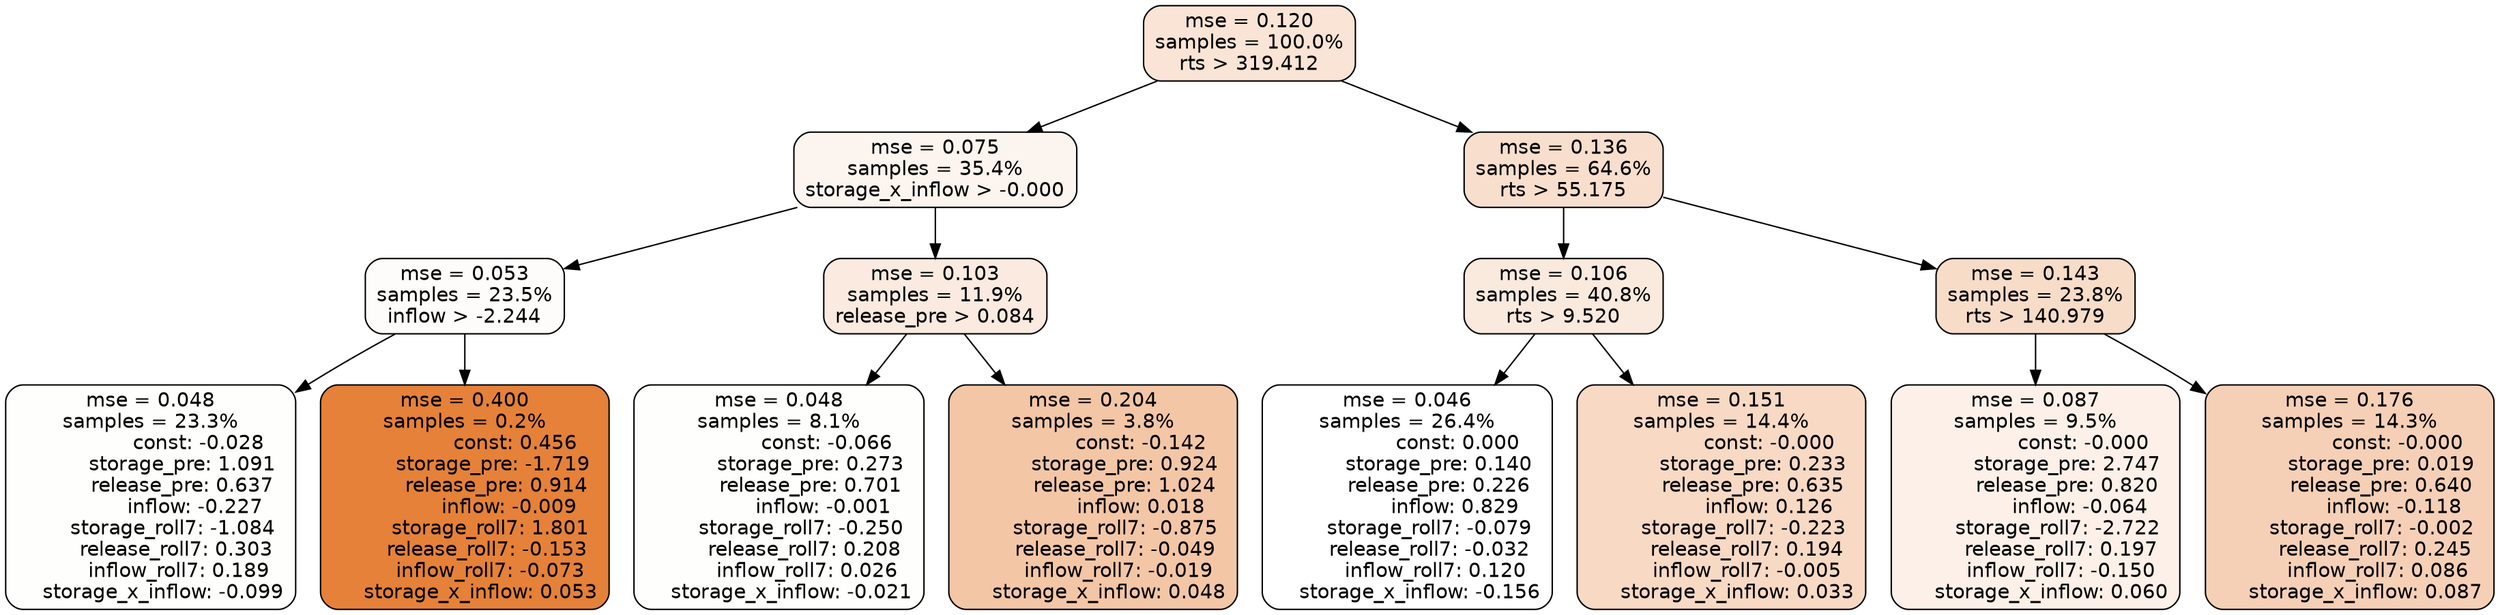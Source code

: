 digraph tree {
node [shape=rectangle, style="filled, rounded", color="black", fontname=helvetica] ;
edge [fontname=helvetica] ;
	"0" [label="mse = 0.120
samples = 100.0%
rts > 319.412", fillcolor="#f9e4d5"]
	"8" [label="mse = 0.075
samples = 35.4%
storage_x_inflow > -0.000", fillcolor="#fcf4ee"]
	"1" [label="mse = 0.136
samples = 64.6%
rts > 55.175", fillcolor="#f8decc"]
	"9" [label="mse = 0.053
samples = 23.5%
inflow > -2.244", fillcolor="#fefcfa"]
	"12" [label="mse = 0.103
samples = 11.9%
release_pre > 0.084", fillcolor="#faeadf"]
	"2" [label="mse = 0.106
samples = 40.8%
rts > 9.520", fillcolor="#fae9dd"]
	"5" [label="mse = 0.143
samples = 23.8%
rts > 140.979", fillcolor="#f7dcc8"]
	"11" [label="mse = 0.048
samples = 23.3%
               const: -0.028
          storage_pre: 1.091
          release_pre: 0.637
              inflow: -0.227
       storage_roll7: -1.084
        release_roll7: 0.303
         inflow_roll7: 0.189
    storage_x_inflow: -0.099", fillcolor="#fefefd"]
	"10" [label="mse = 0.400
samples = 0.2%
                const: 0.456
         storage_pre: -1.719
          release_pre: 0.914
              inflow: -0.009
        storage_roll7: 1.801
       release_roll7: -0.153
        inflow_roll7: -0.073
     storage_x_inflow: 0.053", fillcolor="#e58139"]
	"13" [label="mse = 0.048
samples = 8.1%
               const: -0.066
          storage_pre: 0.273
          release_pre: 0.701
              inflow: -0.001
       storage_roll7: -0.250
        release_roll7: 0.208
         inflow_roll7: 0.026
    storage_x_inflow: -0.021", fillcolor="#fefefd"]
	"14" [label="mse = 0.204
samples = 3.8%
               const: -0.142
          storage_pre: 0.924
          release_pre: 1.024
               inflow: 0.018
       storage_roll7: -0.875
       release_roll7: -0.049
        inflow_roll7: -0.019
     storage_x_inflow: 0.048", fillcolor="#f3c6a6"]
	"3" [label="mse = 0.046
samples = 26.4%
                const: 0.000
          storage_pre: 0.140
          release_pre: 0.226
               inflow: 0.829
       storage_roll7: -0.079
       release_roll7: -0.032
         inflow_roll7: 0.120
    storage_x_inflow: -0.156", fillcolor="#ffffff"]
	"4" [label="mse = 0.151
samples = 14.4%
               const: -0.000
          storage_pre: 0.233
          release_pre: 0.635
               inflow: 0.126
       storage_roll7: -0.223
        release_roll7: 0.194
        inflow_roll7: -0.005
     storage_x_inflow: 0.033", fillcolor="#f7d9c4"]
	"7" [label="mse = 0.087
samples = 9.5%
               const: -0.000
          storage_pre: 2.747
          release_pre: 0.820
              inflow: -0.064
       storage_roll7: -2.722
        release_roll7: 0.197
        inflow_roll7: -0.150
     storage_x_inflow: 0.060", fillcolor="#fcf0e8"]
	"6" [label="mse = 0.176
samples = 14.3%
               const: -0.000
          storage_pre: 0.019
          release_pre: 0.640
              inflow: -0.118
       storage_roll7: -0.002
        release_roll7: 0.245
         inflow_roll7: 0.086
     storage_x_inflow: 0.087", fillcolor="#f5d0b6"]

	"0" -> "1"
	"0" -> "8"
	"8" -> "9"
	"8" -> "12"
	"1" -> "2"
	"1" -> "5"
	"9" -> "10"
	"9" -> "11"
	"12" -> "13"
	"12" -> "14"
	"2" -> "3"
	"2" -> "4"
	"5" -> "6"
	"5" -> "7"
}